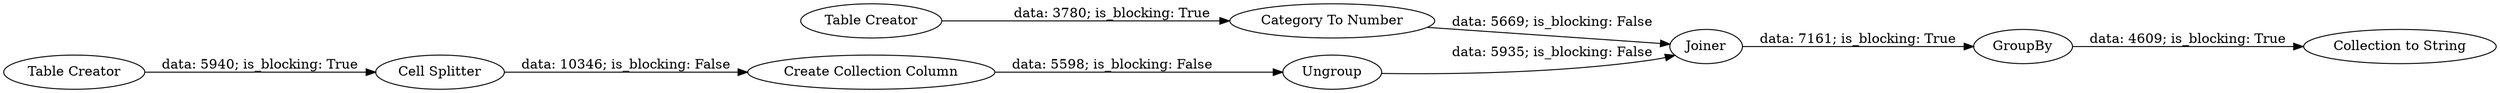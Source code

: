 digraph {
	"2093791715429827961_7" [label="Cell Splitter"]
	"2093791715429827961_15" [label="Create Collection Column"]
	"2093791715429827961_18" [label="Collection to String"]
	"2093791715429827961_5" [label="Table Creator"]
	"2093791715429827961_8" [label="Table Creator"]
	"2093791715429827961_16" [label=GroupBy]
	"2093791715429827961_12" [label=Ungroup]
	"2093791715429827961_6" [label="Category To Number"]
	"2093791715429827961_9" [label=Joiner]
	"2093791715429827961_8" -> "2093791715429827961_6" [label="data: 3780; is_blocking: True"]
	"2093791715429827961_12" -> "2093791715429827961_9" [label="data: 5935; is_blocking: False"]
	"2093791715429827961_16" -> "2093791715429827961_18" [label="data: 4609; is_blocking: True"]
	"2093791715429827961_6" -> "2093791715429827961_9" [label="data: 5669; is_blocking: False"]
	"2093791715429827961_9" -> "2093791715429827961_16" [label="data: 7161; is_blocking: True"]
	"2093791715429827961_7" -> "2093791715429827961_15" [label="data: 10346; is_blocking: False"]
	"2093791715429827961_15" -> "2093791715429827961_12" [label="data: 5598; is_blocking: False"]
	"2093791715429827961_5" -> "2093791715429827961_7" [label="data: 5940; is_blocking: True"]
	rankdir=LR
}

